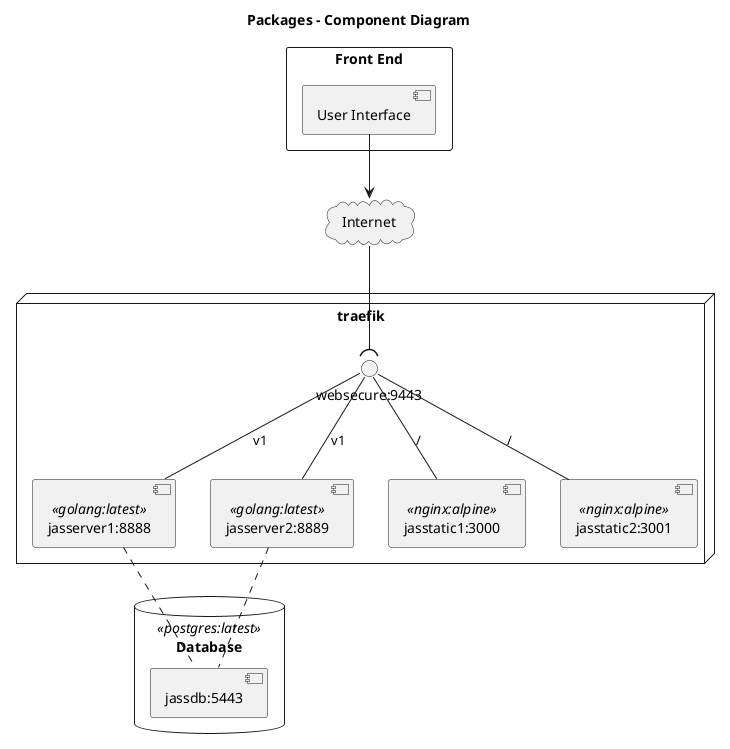 @startuml

title Packages - Component Diagram

rectangle "Front End" {
    component [User Interface] as GUI
}

cloud Internet {
}
 
node "traefik" {
    component "jasserver1:8888" <<golang:latest>> as jasserver1
    component "jasserver2:8889" <<golang:latest>> as jasserver2
    component "jasstatic1:3000" <<nginx:alpine>> as jasstatic1
    component "jasstatic2:3001" <<nginx:alpine>> as jasstatic2
    interface "websecure:9443" as access
} 

database "Database" <<postgres:latest>> {
    [jassdb:5443] as jassdb
}


GUI -down-> Internet
Internet -down-( access
access -down- jasstatic1 :/
access -down- jasstatic2 :/
access -down- jasserver1 :v1
access -down- jasserver2 :v1
jasserver1 .. [jassdb]
jasserver2 .. [jassdb]

@enduml